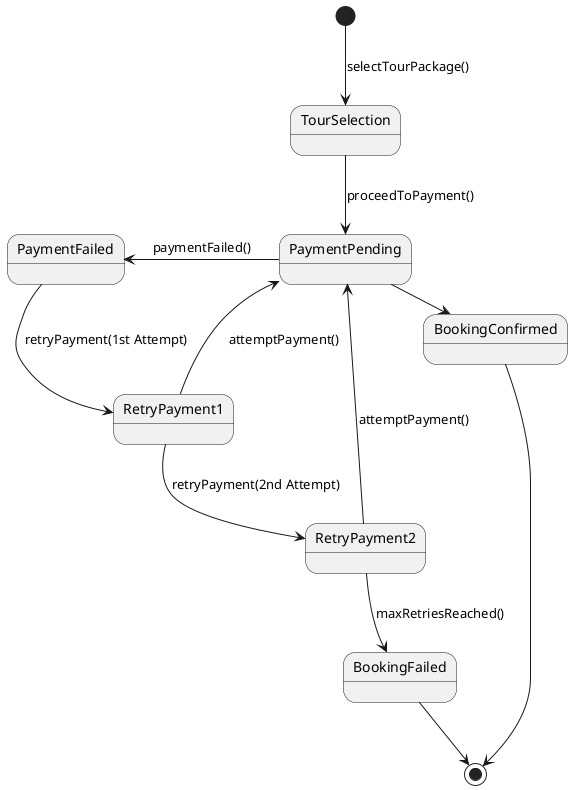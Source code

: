 @startuml
[*] --> TourSelection : selectTourPackage()

TourSelection -down-> PaymentPending : proceedToPayment()

PaymentPending -right-> BookingConfirmed : paymentConfirmed()
PaymentPending -left-> PaymentFailed : paymentFailed()

PaymentFailed -down-> RetryPayment1 : retryPayment(1st Attempt)
RetryPayment1 -up-> PaymentPending : attemptPayment()

RetryPayment1 -down-> RetryPayment2 : retryPayment(2nd Attempt)
RetryPayment2 -up-> PaymentPending : attemptPayment()

RetryPayment2 -down-> BookingFailed : maxRetriesReached()

BookingFailed --> [*]
BookingConfirmed --> [*]


@enduml